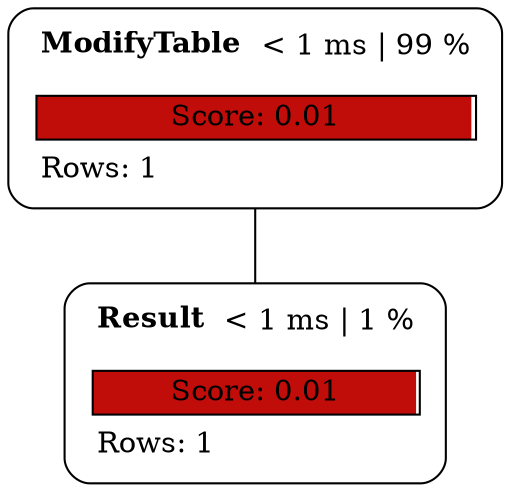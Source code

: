 graph explain {
    node0[label=<<table border="0" cellborder="0" cellspacing="5"><tr><td align="left"><b>ModifyTable</b></td><td>&lt; 1 ms | 99 %</td></tr><tr><td colspan="2" align="left"></td></tr><tr><td colspan="2" border="1" bgcolor="#c10d0a;0.99:white">Score: 0.01</td></tr><tr><td colspan="2" align="left">Rows: 1</td></tr></table>>][style="rounded"][shape="box"];
    node1[label=<<table border="0" cellborder="0" cellspacing="5"><tr><td align="left"><b>Result</b></td><td>&lt; 1 ms | 1 %</td></tr><tr><td colspan="2" align="left"></td></tr><tr><td colspan="2" border="1" bgcolor="#c10d0a;0.99:white">Score: 0.01</td></tr><tr><td colspan="2" align="left">Rows: 1</td></tr></table>>][style="rounded"][shape="box"];
    node0 -- node1[label=""];
}
